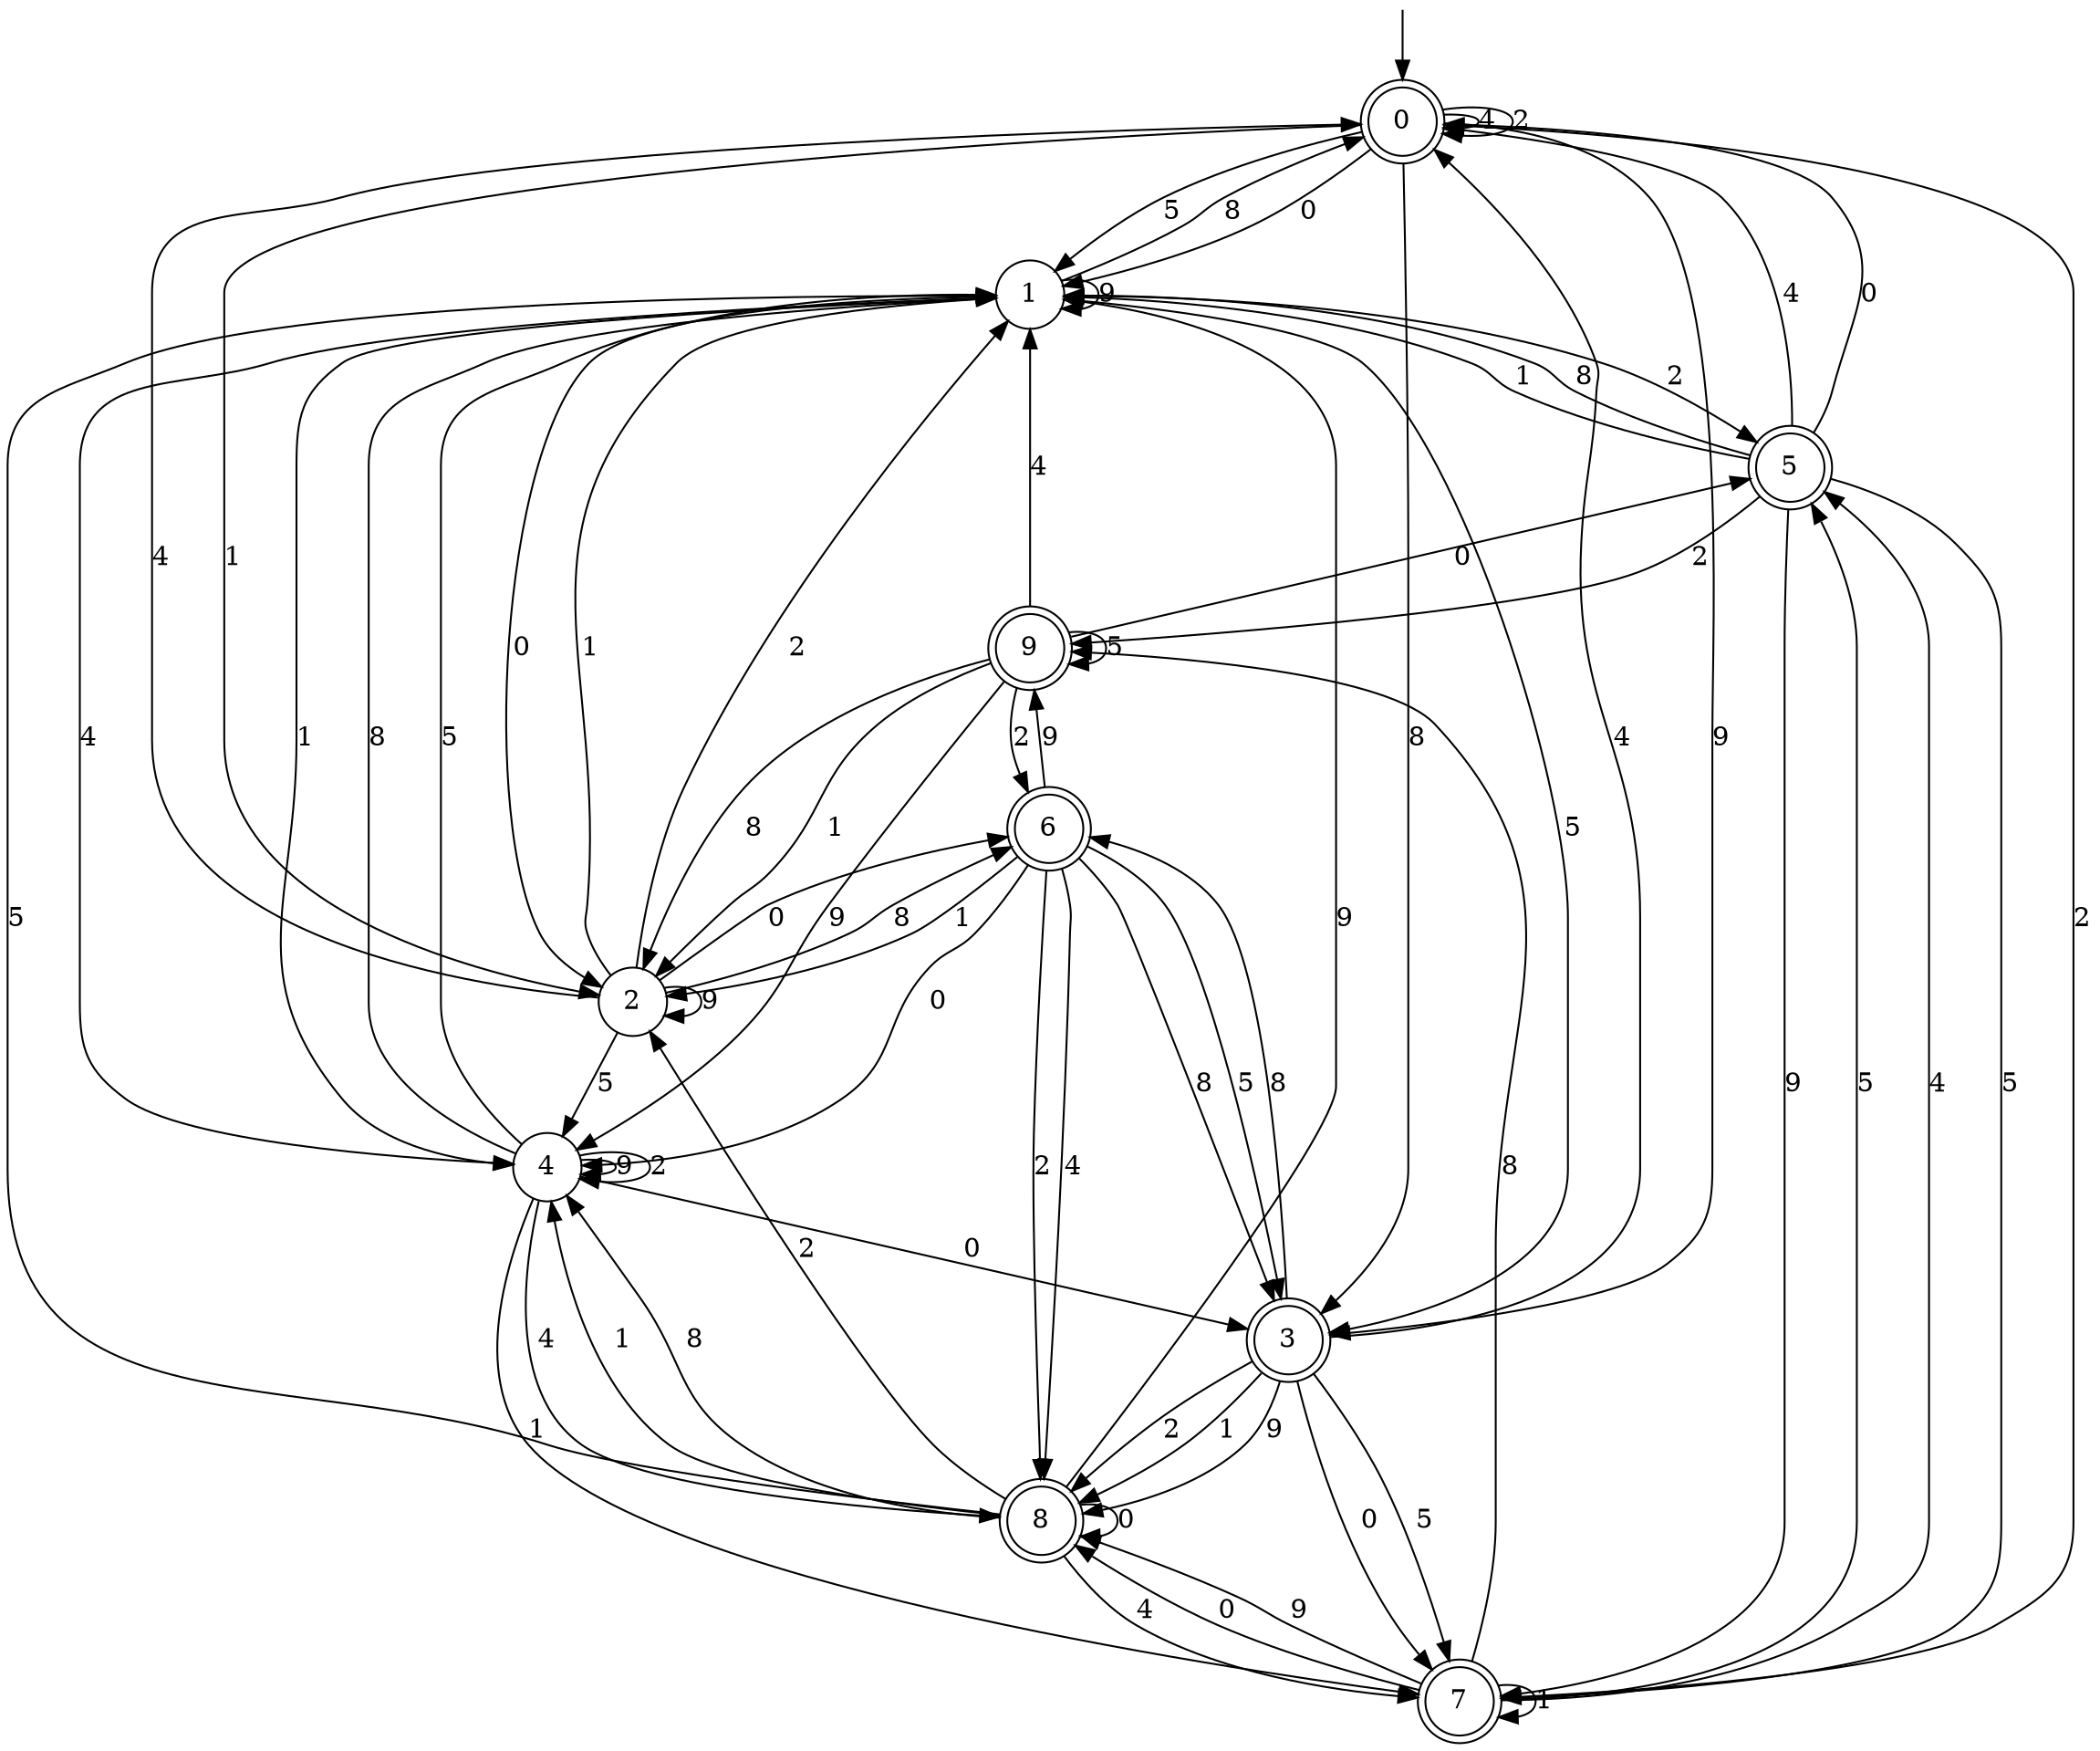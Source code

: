 digraph g {

	s0 [shape="doublecircle" label="0"];
	s1 [shape="circle" label="1"];
	s2 [shape="circle" label="2"];
	s3 [shape="doublecircle" label="3"];
	s4 [shape="circle" label="4"];
	s5 [shape="doublecircle" label="5"];
	s6 [shape="doublecircle" label="6"];
	s7 [shape="doublecircle" label="7"];
	s8 [shape="doublecircle" label="8"];
	s9 [shape="doublecircle" label="9"];
	s0 -> s1 [label="0"];
	s0 -> s1 [label="5"];
	s0 -> s0 [label="4"];
	s0 -> s2 [label="1"];
	s0 -> s3 [label="9"];
	s0 -> s0 [label="2"];
	s0 -> s3 [label="8"];
	s1 -> s2 [label="0"];
	s1 -> s3 [label="5"];
	s1 -> s4 [label="4"];
	s1 -> s4 [label="1"];
	s1 -> s1 [label="9"];
	s1 -> s5 [label="2"];
	s1 -> s0 [label="8"];
	s2 -> s6 [label="0"];
	s2 -> s4 [label="5"];
	s2 -> s0 [label="4"];
	s2 -> s1 [label="1"];
	s2 -> s2 [label="9"];
	s2 -> s1 [label="2"];
	s2 -> s6 [label="8"];
	s3 -> s7 [label="0"];
	s3 -> s7 [label="5"];
	s3 -> s0 [label="4"];
	s3 -> s8 [label="1"];
	s3 -> s8 [label="9"];
	s3 -> s8 [label="2"];
	s3 -> s6 [label="8"];
	s4 -> s3 [label="0"];
	s4 -> s1 [label="5"];
	s4 -> s8 [label="4"];
	s4 -> s7 [label="1"];
	s4 -> s4 [label="9"];
	s4 -> s4 [label="2"];
	s4 -> s1 [label="8"];
	s5 -> s0 [label="0"];
	s5 -> s7 [label="5"];
	s5 -> s0 [label="4"];
	s5 -> s1 [label="1"];
	s5 -> s7 [label="9"];
	s5 -> s9 [label="2"];
	s5 -> s1 [label="8"];
	s6 -> s4 [label="0"];
	s6 -> s3 [label="5"];
	s6 -> s8 [label="4"];
	s6 -> s2 [label="1"];
	s6 -> s9 [label="9"];
	s6 -> s8 [label="2"];
	s6 -> s3 [label="8"];
	s7 -> s8 [label="0"];
	s7 -> s5 [label="5"];
	s7 -> s5 [label="4"];
	s7 -> s7 [label="1"];
	s7 -> s8 [label="9"];
	s7 -> s0 [label="2"];
	s7 -> s9 [label="8"];
	s8 -> s8 [label="0"];
	s8 -> s1 [label="5"];
	s8 -> s7 [label="4"];
	s8 -> s4 [label="1"];
	s8 -> s1 [label="9"];
	s8 -> s2 [label="2"];
	s8 -> s4 [label="8"];
	s9 -> s5 [label="0"];
	s9 -> s9 [label="5"];
	s9 -> s1 [label="4"];
	s9 -> s2 [label="1"];
	s9 -> s4 [label="9"];
	s9 -> s6 [label="2"];
	s9 -> s2 [label="8"];

__start0 [label="" shape="none" width="0" height="0"];
__start0 -> s0;

}
